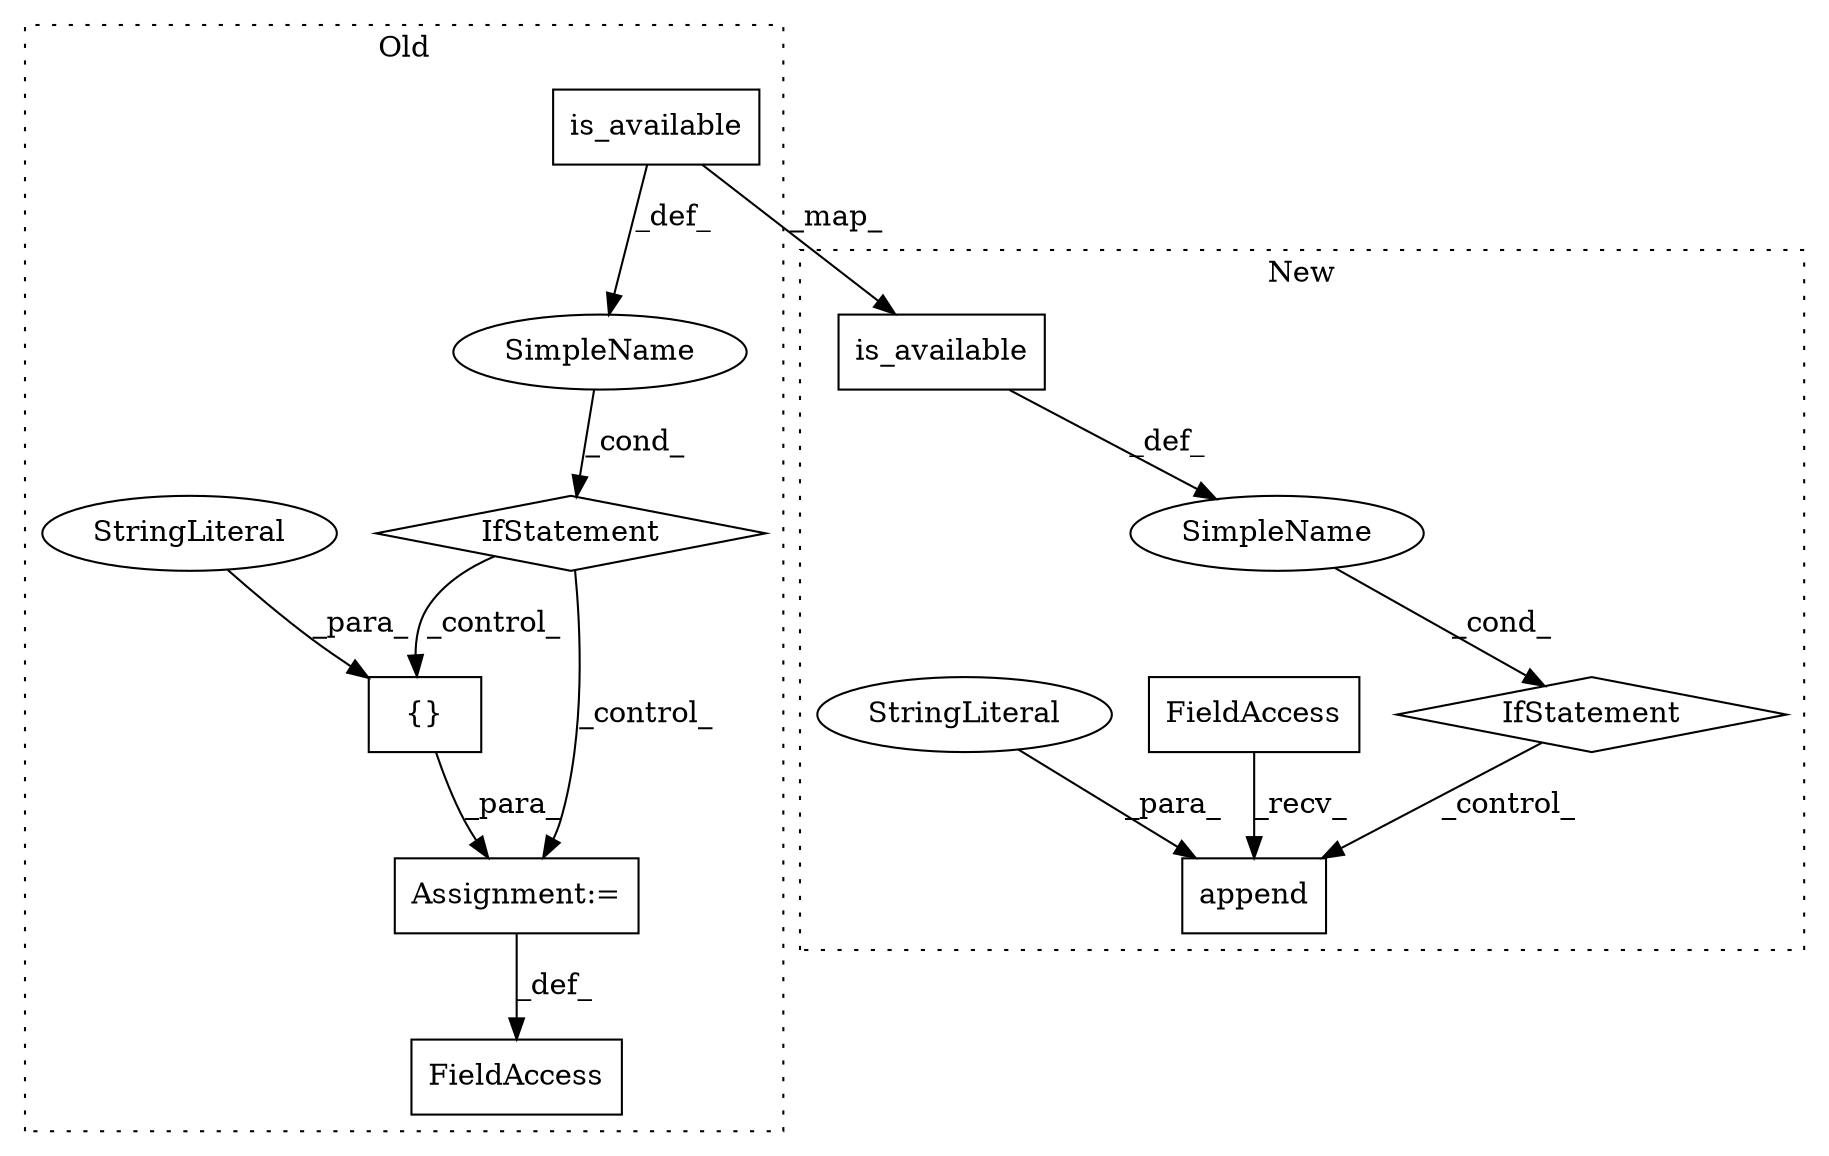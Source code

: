 digraph G {
subgraph cluster0 {
1 [label="is_available" a="32" s="206" l="14" shape="box"];
4 [label="IfStatement" a="25" s="191,220" l="4,2" shape="diamond"];
5 [label="Assignment:=" a="7" s="237" l="1" shape="box"];
6 [label="SimpleName" a="42" s="" l="" shape="ellipse"];
7 [label="FieldAccess" a="22" s="230" l="7" shape="box"];
10 [label="{}" a="4" s="250,263" l="1,1" shape="box"];
12 [label="StringLiteral" a="45" s="258" l="5" shape="ellipse"];
label = "Old";
style="dotted";
}
subgraph cluster1 {
2 [label="is_available" a="32" s="239" l="14" shape="box"];
3 [label="IfStatement" a="25" s="224,253" l="4,2" shape="diamond"];
8 [label="SimpleName" a="42" s="" l="" shape="ellipse"];
9 [label="append" a="32" s="271,284" l="7,1" shape="box"];
11 [label="FieldAccess" a="22" s="263" l="7" shape="box"];
13 [label="StringLiteral" a="45" s="278" l="6" shape="ellipse"];
label = "New";
style="dotted";
}
1 -> 6 [label="_def_"];
1 -> 2 [label="_map_"];
2 -> 8 [label="_def_"];
3 -> 9 [label="_control_"];
4 -> 5 [label="_control_"];
4 -> 10 [label="_control_"];
5 -> 7 [label="_def_"];
6 -> 4 [label="_cond_"];
8 -> 3 [label="_cond_"];
10 -> 5 [label="_para_"];
11 -> 9 [label="_recv_"];
12 -> 10 [label="_para_"];
13 -> 9 [label="_para_"];
}